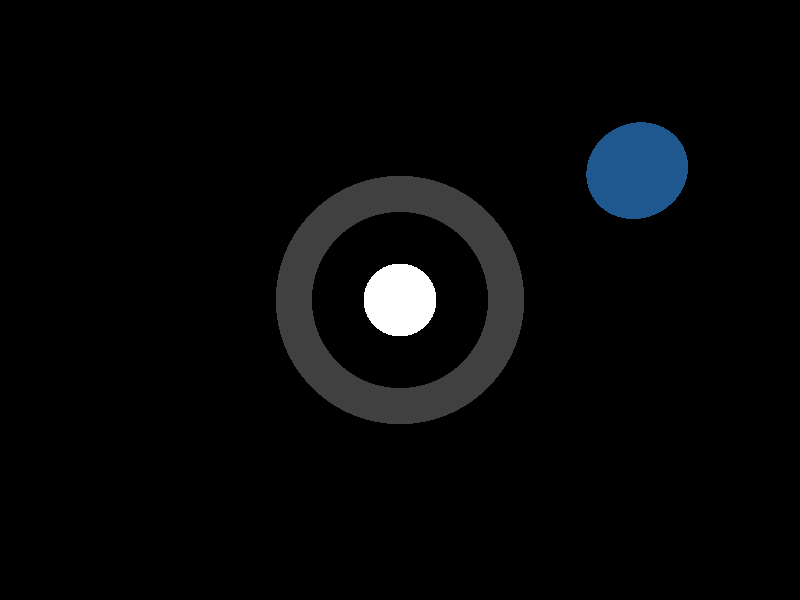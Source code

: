 // sphere test (RIGHT HANDED)

camera {
  location  <0, 0, 14>
  up        <0,  1,  0>
  right     <1.33333, 0,  0>
  look_at   <0, 0, 0>
}

light_source {<-100, 100, 100> color rgb <1.5, 1.5, 1.5>}

//little
sphere { <0, 0, 0>, 1.01
  pigment { color rgb <1.0, 1.0, 1.0>}
  finish {ambient 0.2 diffuse 0.4}
}

//medium
sphere { <0, 0, -1.5>, 2.25 
  pigment { color rgb <0.0, 0.0, 0.0>}
  finish {ambient 0.2 diffuse 0.4}
}

//big
sphere { <0, 0, -4.5>, 3.75
  pigment { color rgb <0.25, 0.25, 0.25>}
  finish {ambient 0.2 diffuse 0.4}
}

//left
sphere { <-5.5, 3, 0>, 1.1 
  pigment { color rgb <0.12, 0.34, 0.56>}
  finish {ambient 0.2 diffuse 0.4}
}

